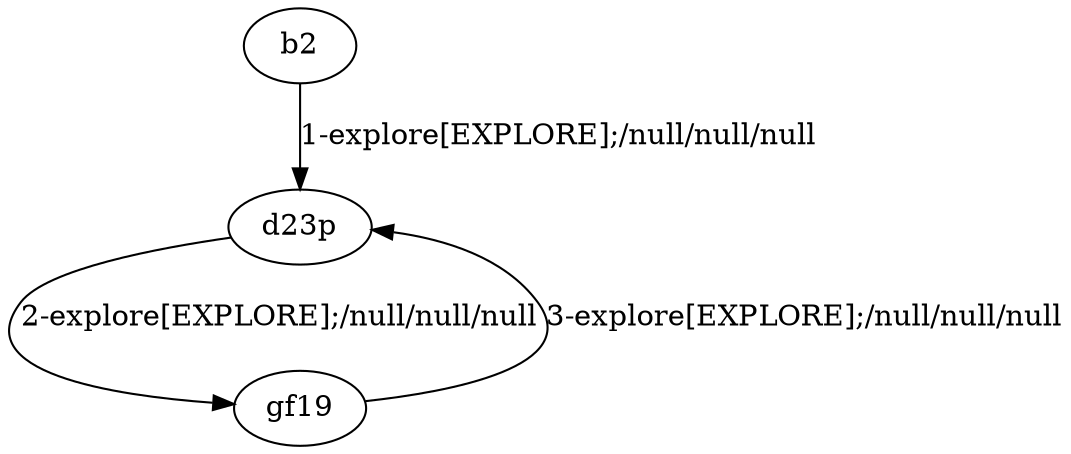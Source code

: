 # Total number of goals covered by this test: 1
# gf19 --> d23p

digraph g {
"b2" -> "d23p" [label = "1-explore[EXPLORE];/null/null/null"];
"d23p" -> "gf19" [label = "2-explore[EXPLORE];/null/null/null"];
"gf19" -> "d23p" [label = "3-explore[EXPLORE];/null/null/null"];
}